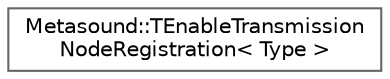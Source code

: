 digraph "Graphical Class Hierarchy"
{
 // INTERACTIVE_SVG=YES
 // LATEX_PDF_SIZE
  bgcolor="transparent";
  edge [fontname=Helvetica,fontsize=10,labelfontname=Helvetica,labelfontsize=10];
  node [fontname=Helvetica,fontsize=10,shape=box,height=0.2,width=0.4];
  rankdir="LR";
  Node0 [id="Node000000",label="Metasound::TEnableTransmission\lNodeRegistration\< Type \>",height=0.2,width=0.4,color="grey40", fillcolor="white", style="filled",URL="$de/d7d/structMetasound_1_1TEnableTransmissionNodeRegistration.html",tooltip="Enables or disables send and receive node registration for a given MetaSound data type."];
}
